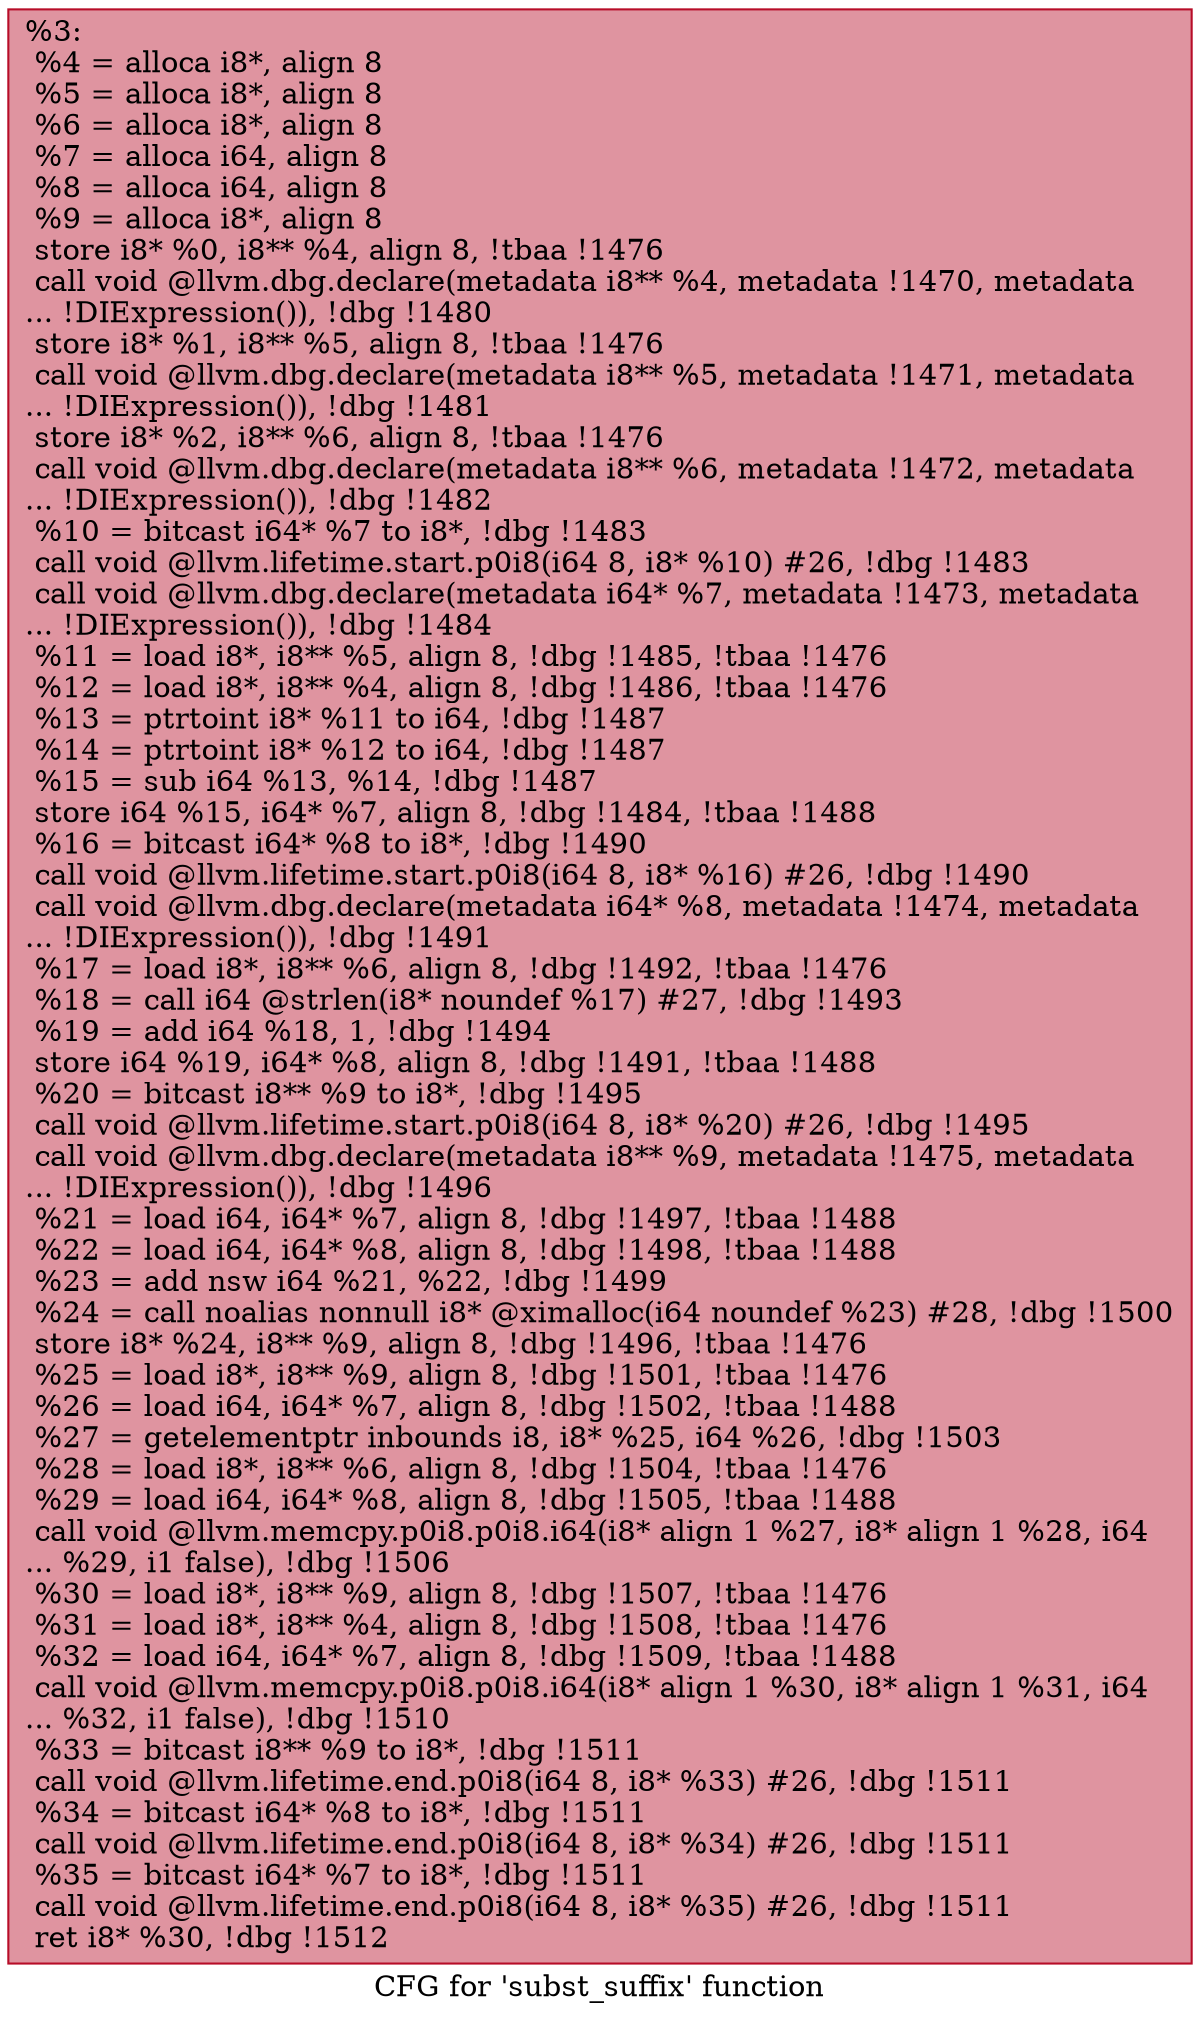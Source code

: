 digraph "CFG for 'subst_suffix' function" {
	label="CFG for 'subst_suffix' function";

	Node0xe35c60 [shape=record,color="#b70d28ff", style=filled, fillcolor="#b70d2870",label="{%3:\l  %4 = alloca i8*, align 8\l  %5 = alloca i8*, align 8\l  %6 = alloca i8*, align 8\l  %7 = alloca i64, align 8\l  %8 = alloca i64, align 8\l  %9 = alloca i8*, align 8\l  store i8* %0, i8** %4, align 8, !tbaa !1476\l  call void @llvm.dbg.declare(metadata i8** %4, metadata !1470, metadata\l... !DIExpression()), !dbg !1480\l  store i8* %1, i8** %5, align 8, !tbaa !1476\l  call void @llvm.dbg.declare(metadata i8** %5, metadata !1471, metadata\l... !DIExpression()), !dbg !1481\l  store i8* %2, i8** %6, align 8, !tbaa !1476\l  call void @llvm.dbg.declare(metadata i8** %6, metadata !1472, metadata\l... !DIExpression()), !dbg !1482\l  %10 = bitcast i64* %7 to i8*, !dbg !1483\l  call void @llvm.lifetime.start.p0i8(i64 8, i8* %10) #26, !dbg !1483\l  call void @llvm.dbg.declare(metadata i64* %7, metadata !1473, metadata\l... !DIExpression()), !dbg !1484\l  %11 = load i8*, i8** %5, align 8, !dbg !1485, !tbaa !1476\l  %12 = load i8*, i8** %4, align 8, !dbg !1486, !tbaa !1476\l  %13 = ptrtoint i8* %11 to i64, !dbg !1487\l  %14 = ptrtoint i8* %12 to i64, !dbg !1487\l  %15 = sub i64 %13, %14, !dbg !1487\l  store i64 %15, i64* %7, align 8, !dbg !1484, !tbaa !1488\l  %16 = bitcast i64* %8 to i8*, !dbg !1490\l  call void @llvm.lifetime.start.p0i8(i64 8, i8* %16) #26, !dbg !1490\l  call void @llvm.dbg.declare(metadata i64* %8, metadata !1474, metadata\l... !DIExpression()), !dbg !1491\l  %17 = load i8*, i8** %6, align 8, !dbg !1492, !tbaa !1476\l  %18 = call i64 @strlen(i8* noundef %17) #27, !dbg !1493\l  %19 = add i64 %18, 1, !dbg !1494\l  store i64 %19, i64* %8, align 8, !dbg !1491, !tbaa !1488\l  %20 = bitcast i8** %9 to i8*, !dbg !1495\l  call void @llvm.lifetime.start.p0i8(i64 8, i8* %20) #26, !dbg !1495\l  call void @llvm.dbg.declare(metadata i8** %9, metadata !1475, metadata\l... !DIExpression()), !dbg !1496\l  %21 = load i64, i64* %7, align 8, !dbg !1497, !tbaa !1488\l  %22 = load i64, i64* %8, align 8, !dbg !1498, !tbaa !1488\l  %23 = add nsw i64 %21, %22, !dbg !1499\l  %24 = call noalias nonnull i8* @ximalloc(i64 noundef %23) #28, !dbg !1500\l  store i8* %24, i8** %9, align 8, !dbg !1496, !tbaa !1476\l  %25 = load i8*, i8** %9, align 8, !dbg !1501, !tbaa !1476\l  %26 = load i64, i64* %7, align 8, !dbg !1502, !tbaa !1488\l  %27 = getelementptr inbounds i8, i8* %25, i64 %26, !dbg !1503\l  %28 = load i8*, i8** %6, align 8, !dbg !1504, !tbaa !1476\l  %29 = load i64, i64* %8, align 8, !dbg !1505, !tbaa !1488\l  call void @llvm.memcpy.p0i8.p0i8.i64(i8* align 1 %27, i8* align 1 %28, i64\l... %29, i1 false), !dbg !1506\l  %30 = load i8*, i8** %9, align 8, !dbg !1507, !tbaa !1476\l  %31 = load i8*, i8** %4, align 8, !dbg !1508, !tbaa !1476\l  %32 = load i64, i64* %7, align 8, !dbg !1509, !tbaa !1488\l  call void @llvm.memcpy.p0i8.p0i8.i64(i8* align 1 %30, i8* align 1 %31, i64\l... %32, i1 false), !dbg !1510\l  %33 = bitcast i8** %9 to i8*, !dbg !1511\l  call void @llvm.lifetime.end.p0i8(i64 8, i8* %33) #26, !dbg !1511\l  %34 = bitcast i64* %8 to i8*, !dbg !1511\l  call void @llvm.lifetime.end.p0i8(i64 8, i8* %34) #26, !dbg !1511\l  %35 = bitcast i64* %7 to i8*, !dbg !1511\l  call void @llvm.lifetime.end.p0i8(i64 8, i8* %35) #26, !dbg !1511\l  ret i8* %30, !dbg !1512\l}"];
}
